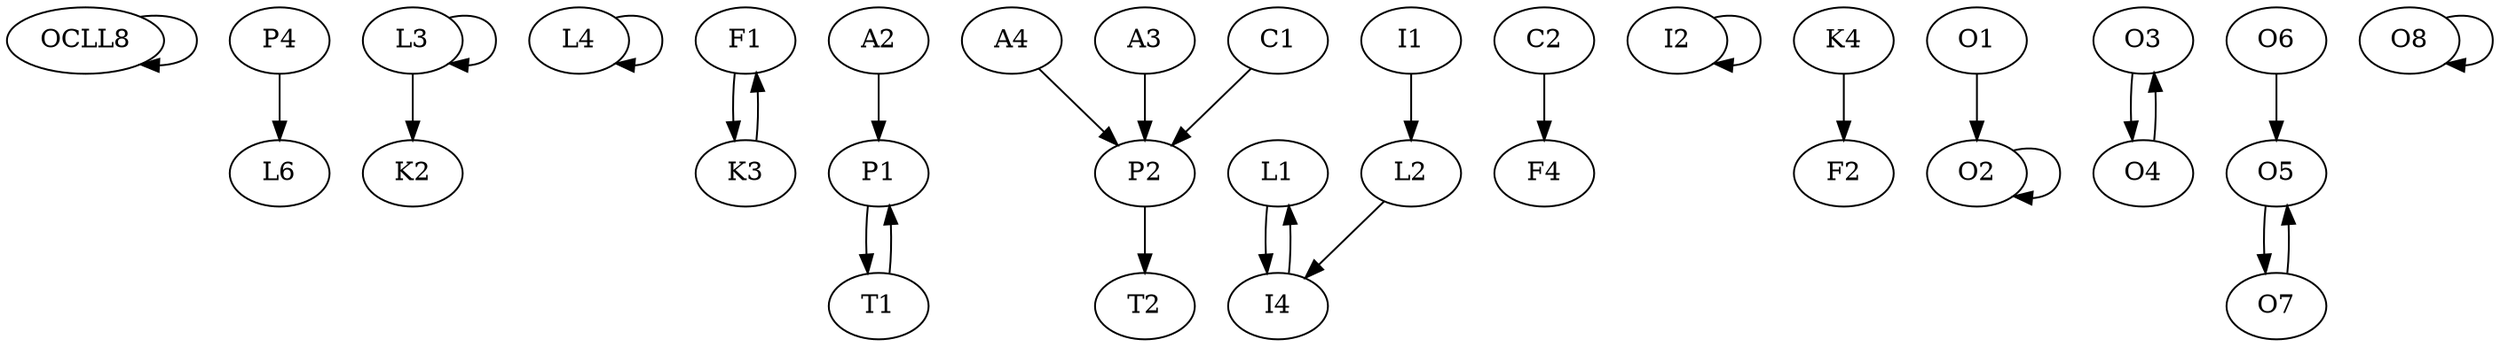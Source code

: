 digraph {

OCLL8 	   -> OCLL8;
P4	   -> L6;
L3	   -> L3;
L4	   -> L4;
F1	   -> K3;
A2	   -> P1;
A4	   -> P2;
A3	   -> P2;
L3	   -> K2;
T1	   -> P1;
P1	   -> T1;
P2	   -> T2;
L1	   -> I4;
L2	   -> I4;
I4	   -> L1;
C1	   -> P2;
C2	   -> F4;
I1	   -> L2;
I2	   -> I2;
K3	   -> F1;
K4	   -> F2;
O1	   -> O2;
O2	   -> O2;
O3	   -> O4;
O4	   -> O3;
O5	   -> O7;
O6	   -> O5;
O7	   -> O5;
O8	   -> O8;



}
